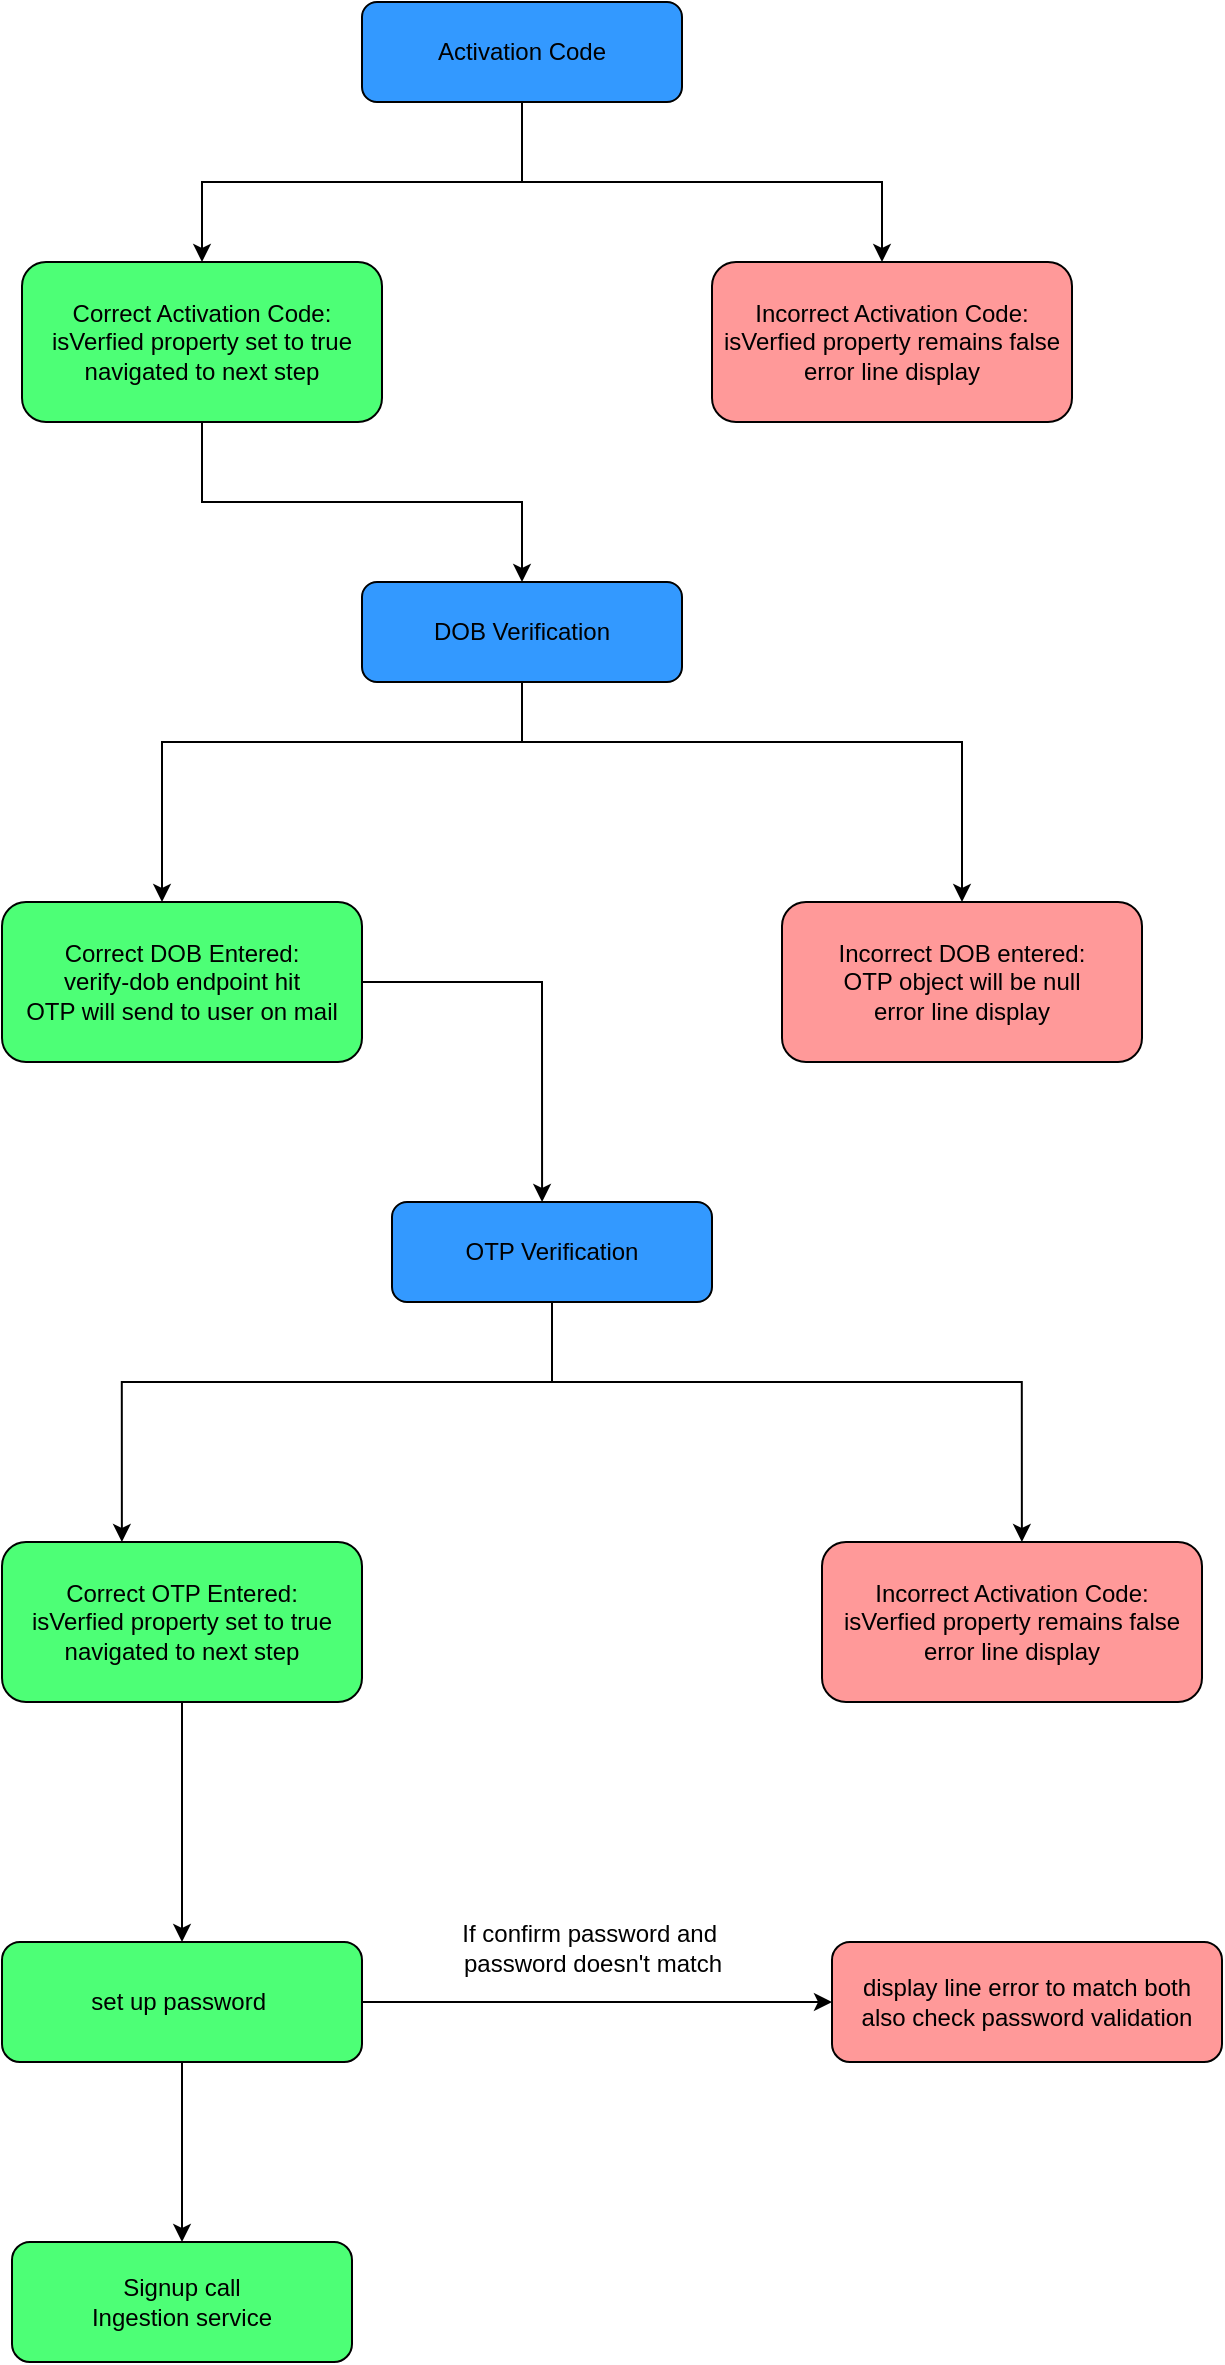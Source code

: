<mxfile version="25.0.1">
  <diagram name="Page-1" id="aT5fAVBO0f5y_4cfO-9y">
    <mxGraphModel dx="713" dy="392" grid="1" gridSize="10" guides="1" tooltips="1" connect="1" arrows="1" fold="1" page="1" pageScale="1" pageWidth="850" pageHeight="1100" math="0" shadow="0">
      <root>
        <mxCell id="0" />
        <mxCell id="1" parent="0" />
        <mxCell id="V_O9nNoi_f0DaAfSa2QA-27" value="" style="edgeStyle=orthogonalEdgeStyle;rounded=0;orthogonalLoop=1;jettySize=auto;html=1;" edge="1" parent="1" source="V_O9nNoi_f0DaAfSa2QA-1" target="V_O9nNoi_f0DaAfSa2QA-2">
          <mxGeometry relative="1" as="geometry" />
        </mxCell>
        <mxCell id="V_O9nNoi_f0DaAfSa2QA-30" style="edgeStyle=orthogonalEdgeStyle;rounded=0;orthogonalLoop=1;jettySize=auto;html=1;" edge="1" parent="1" source="V_O9nNoi_f0DaAfSa2QA-1" target="V_O9nNoi_f0DaAfSa2QA-4">
          <mxGeometry relative="1" as="geometry">
            <Array as="points">
              <mxPoint x="410" y="120" />
              <mxPoint x="590" y="120" />
            </Array>
          </mxGeometry>
        </mxCell>
        <mxCell id="V_O9nNoi_f0DaAfSa2QA-1" value="Activation Code" style="rounded=1;whiteSpace=wrap;html=1;fillColor=#3399FF;" vertex="1" parent="1">
          <mxGeometry x="330" y="30" width="160" height="50" as="geometry" />
        </mxCell>
        <mxCell id="V_O9nNoi_f0DaAfSa2QA-31" style="edgeStyle=orthogonalEdgeStyle;rounded=0;orthogonalLoop=1;jettySize=auto;html=1;" edge="1" parent="1" source="V_O9nNoi_f0DaAfSa2QA-2" target="V_O9nNoi_f0DaAfSa2QA-5">
          <mxGeometry relative="1" as="geometry" />
        </mxCell>
        <mxCell id="V_O9nNoi_f0DaAfSa2QA-2" value="Correct Activation Code:&lt;div&gt;isVerfied property set to true&lt;/div&gt;&lt;div&gt;navigated to next step&lt;/div&gt;" style="rounded=1;whiteSpace=wrap;html=1;fillColor=#4DFF76;" vertex="1" parent="1">
          <mxGeometry x="160" y="160" width="180" height="80" as="geometry" />
        </mxCell>
        <mxCell id="V_O9nNoi_f0DaAfSa2QA-4" value="Incorrect Activation Code:&lt;div&gt;isVerfied property remains false&lt;/div&gt;&lt;div&gt;error line display&lt;/div&gt;" style="rounded=1;whiteSpace=wrap;html=1;fillColor=#FF9999;" vertex="1" parent="1">
          <mxGeometry x="505" y="160" width="180" height="80" as="geometry" />
        </mxCell>
        <mxCell id="V_O9nNoi_f0DaAfSa2QA-41" style="edgeStyle=orthogonalEdgeStyle;rounded=0;orthogonalLoop=1;jettySize=auto;html=1;entryX=0.469;entryY=0;entryDx=0;entryDy=0;entryPerimeter=0;" edge="1" parent="1" source="V_O9nNoi_f0DaAfSa2QA-8" target="V_O9nNoi_f0DaAfSa2QA-12">
          <mxGeometry relative="1" as="geometry">
            <mxPoint x="240" y="580" as="targetPoint" />
          </mxGeometry>
        </mxCell>
        <mxCell id="V_O9nNoi_f0DaAfSa2QA-9" value="Incorrect DOB entered:&lt;div&gt;OTP object will be null&lt;/div&gt;&lt;div&gt;error line display&lt;/div&gt;" style="rounded=1;whiteSpace=wrap;html=1;fillColor=#FF9999;" vertex="1" parent="1">
          <mxGeometry x="540" y="480" width="180" height="80" as="geometry" />
        </mxCell>
        <mxCell id="V_O9nNoi_f0DaAfSa2QA-12" value="OTP Verification" style="rounded=1;whiteSpace=wrap;html=1;fillColor=#3399FF;" vertex="1" parent="1">
          <mxGeometry x="345" y="630" width="160" height="50" as="geometry" />
        </mxCell>
        <mxCell id="V_O9nNoi_f0DaAfSa2QA-43" value="" style="edgeStyle=orthogonalEdgeStyle;rounded=0;orthogonalLoop=1;jettySize=auto;html=1;" edge="1" parent="1" source="V_O9nNoi_f0DaAfSa2QA-13" target="V_O9nNoi_f0DaAfSa2QA-42">
          <mxGeometry relative="1" as="geometry" />
        </mxCell>
        <mxCell id="V_O9nNoi_f0DaAfSa2QA-13" value="Correct OTP Entered:&lt;div&gt;isVerfied property set to true&lt;/div&gt;&lt;div&gt;&lt;span style=&quot;background-color: initial;&quot;&gt;navigated to next step&lt;/span&gt;&lt;/div&gt;" style="rounded=1;whiteSpace=wrap;html=1;fillColor=#4DFF76;" vertex="1" parent="1">
          <mxGeometry x="150" y="800" width="180" height="80" as="geometry" />
        </mxCell>
        <mxCell id="V_O9nNoi_f0DaAfSa2QA-19" value="Incorrect Activation Code:&lt;div&gt;isVerfied property remains false&lt;/div&gt;&lt;div&gt;error line display&lt;/div&gt;" style="whiteSpace=wrap;html=1;rounded=1;fillColor=#FF9999;" vertex="1" parent="1">
          <mxGeometry x="560" y="800" width="190" height="80" as="geometry" />
        </mxCell>
        <mxCell id="V_O9nNoi_f0DaAfSa2QA-32" value="" style="edgeStyle=orthogonalEdgeStyle;rounded=0;orthogonalLoop=1;jettySize=auto;html=1;entryX=0.611;entryY=0.125;entryDx=0;entryDy=0;entryPerimeter=0;" edge="1" parent="1" target="V_O9nNoi_f0DaAfSa2QA-5">
          <mxGeometry relative="1" as="geometry">
            <mxPoint x="410" y="360" as="sourcePoint" />
            <mxPoint x="629.98" y="460" as="targetPoint" />
            <Array as="points" />
          </mxGeometry>
        </mxCell>
        <mxCell id="V_O9nNoi_f0DaAfSa2QA-33" style="edgeStyle=orthogonalEdgeStyle;rounded=0;orthogonalLoop=1;jettySize=auto;html=1;" edge="1" parent="1" source="V_O9nNoi_f0DaAfSa2QA-5" target="V_O9nNoi_f0DaAfSa2QA-9">
          <mxGeometry relative="1" as="geometry">
            <Array as="points">
              <mxPoint x="410" y="400" />
              <mxPoint x="630" y="400" />
            </Array>
          </mxGeometry>
        </mxCell>
        <mxCell id="V_O9nNoi_f0DaAfSa2QA-35" style="edgeStyle=orthogonalEdgeStyle;rounded=0;orthogonalLoop=1;jettySize=auto;html=1;" edge="1" parent="1" source="V_O9nNoi_f0DaAfSa2QA-5" target="V_O9nNoi_f0DaAfSa2QA-8">
          <mxGeometry relative="1" as="geometry">
            <Array as="points">
              <mxPoint x="410" y="400" />
              <mxPoint x="230" y="400" />
            </Array>
          </mxGeometry>
        </mxCell>
        <mxCell id="V_O9nNoi_f0DaAfSa2QA-5" value="DOB Verification" style="rounded=1;whiteSpace=wrap;html=1;fillColor=#3399FF;" vertex="1" parent="1">
          <mxGeometry x="330" y="320" width="160" height="50" as="geometry" />
        </mxCell>
        <mxCell id="V_O9nNoi_f0DaAfSa2QA-39" style="edgeStyle=orthogonalEdgeStyle;rounded=0;orthogonalLoop=1;jettySize=auto;html=1;entryX=0.526;entryY=0;entryDx=0;entryDy=0;entryPerimeter=0;" edge="1" parent="1" source="V_O9nNoi_f0DaAfSa2QA-12" target="V_O9nNoi_f0DaAfSa2QA-19">
          <mxGeometry relative="1" as="geometry">
            <Array as="points">
              <mxPoint x="425" y="720" />
              <mxPoint x="660" y="720" />
            </Array>
          </mxGeometry>
        </mxCell>
        <mxCell id="V_O9nNoi_f0DaAfSa2QA-40" style="edgeStyle=orthogonalEdgeStyle;rounded=0;orthogonalLoop=1;jettySize=auto;html=1;entryX=0.333;entryY=0;entryDx=0;entryDy=0;entryPerimeter=0;" edge="1" parent="1" source="V_O9nNoi_f0DaAfSa2QA-12" target="V_O9nNoi_f0DaAfSa2QA-13">
          <mxGeometry relative="1" as="geometry">
            <Array as="points">
              <mxPoint x="425" y="720" />
              <mxPoint x="210" y="720" />
            </Array>
          </mxGeometry>
        </mxCell>
        <mxCell id="V_O9nNoi_f0DaAfSa2QA-45" value="" style="edgeStyle=orthogonalEdgeStyle;rounded=0;orthogonalLoop=1;jettySize=auto;html=1;" edge="1" parent="1" source="V_O9nNoi_f0DaAfSa2QA-42" target="V_O9nNoi_f0DaAfSa2QA-44">
          <mxGeometry relative="1" as="geometry" />
        </mxCell>
        <mxCell id="V_O9nNoi_f0DaAfSa2QA-47" value="" style="edgeStyle=orthogonalEdgeStyle;rounded=0;orthogonalLoop=1;jettySize=auto;html=1;" edge="1" parent="1" source="V_O9nNoi_f0DaAfSa2QA-42" target="V_O9nNoi_f0DaAfSa2QA-46">
          <mxGeometry relative="1" as="geometry" />
        </mxCell>
        <mxCell id="V_O9nNoi_f0DaAfSa2QA-42" value="set up password&amp;nbsp;" style="whiteSpace=wrap;html=1;rounded=1;fillColor=#4DFF76;" vertex="1" parent="1">
          <mxGeometry x="150" y="1000" width="180" height="60" as="geometry" />
        </mxCell>
        <mxCell id="V_O9nNoi_f0DaAfSa2QA-44" value="Signup call&lt;div&gt;Ingestion service&lt;/div&gt;" style="whiteSpace=wrap;html=1;rounded=1;fillColor=#4DFF76;" vertex="1" parent="1">
          <mxGeometry x="155" y="1150" width="170" height="60" as="geometry" />
        </mxCell>
        <mxCell id="V_O9nNoi_f0DaAfSa2QA-46" value="display line error to match both&lt;div&gt;also check password validation&lt;/div&gt;" style="whiteSpace=wrap;html=1;rounded=1;fillColor=#FF9999;" vertex="1" parent="1">
          <mxGeometry x="565" y="1000" width="195" height="60" as="geometry" />
        </mxCell>
        <mxCell id="V_O9nNoi_f0DaAfSa2QA-48" value="If confirm password and&amp;nbsp;&lt;div&gt;password doesn&#39;t match&lt;/div&gt;" style="text;html=1;align=center;verticalAlign=middle;resizable=0;points=[];autosize=1;strokeColor=none;fillColor=none;" vertex="1" parent="1">
          <mxGeometry x="370" y="983" width="150" height="40" as="geometry" />
        </mxCell>
        <mxCell id="V_O9nNoi_f0DaAfSa2QA-8" value="Correct DOB Entered:&lt;div&gt;verify-dob endpoint hit&lt;/div&gt;&lt;div&gt;OTP will send to user on mail&lt;/div&gt;" style="rounded=1;whiteSpace=wrap;html=1;fillColor=#4DFF76;" vertex="1" parent="1">
          <mxGeometry x="150" y="480" width="180" height="80" as="geometry" />
        </mxCell>
      </root>
    </mxGraphModel>
  </diagram>
</mxfile>
